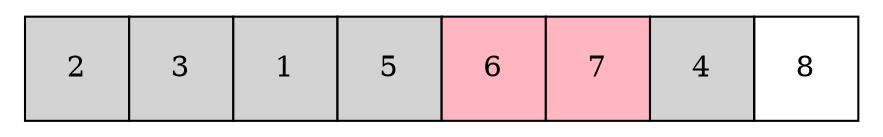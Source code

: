 digraph G
{
    shape = none
        label = <<table border="0" cellspacing="0">
        <tr>
        <td port="port2" width="50" height="50" border="1" bgcolor="lightgray">2</td>
        <td port="port0" width="50" height="50" border="1" bgcolor="lightgray">3</td>
        <td port="port4" width="50" height="50" border="1" bgcolor="lightgray">1</td>
        <td port="port3" width="50" height="50" border="1" bgcolor="lightgray">5</td>
        <td port="port6" width="50" height="50" border="1" bgcolor="lightpink">6</td>
        <td port="port1" width="50" height="50" border="1" bgcolor="lightpink">7</td>
        <td port="port7" width="50" height="50" border="1" bgcolor="lightgray">4</td>
        <td port="port5" width="50" height="50" border="1">8</td>
        </tr>
        </table>>
}

